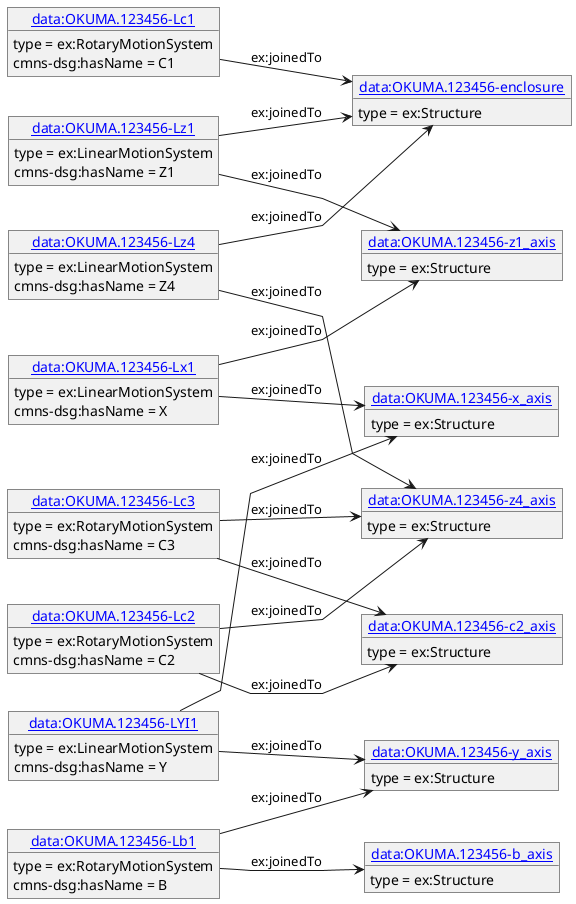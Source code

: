 @startuml
skinparam linetype polyline
left to right direction
object "[[./OKUMA.123456-Lx1.html data:OKUMA.123456-Lx1]]" as o1 {
 type = ex:LinearMotionSystem
 }
object "[[./OKUMA.123456-z1_axis.html data:OKUMA.123456-z1_axis]]" as o2 {
 type = ex:Structure
 }
object "[[./OKUMA.123456-x_axis.html data:OKUMA.123456-x_axis]]" as o3 {
 type = ex:Structure
 }
object "[[./OKUMA.123456-LYI1.html data:OKUMA.123456-LYI1]]" as o4 {
 type = ex:LinearMotionSystem
 }
object "[[./OKUMA.123456-y_axis.html data:OKUMA.123456-y_axis]]" as o5 {
 type = ex:Structure
 }
object "[[./OKUMA.123456-Lz1.html data:OKUMA.123456-Lz1]]" as o6 {
 type = ex:LinearMotionSystem
 }
object "[[./OKUMA.123456-enclosure.html data:OKUMA.123456-enclosure]]" as o7 {
 type = ex:Structure
 }
object "[[./OKUMA.123456-Lb1.html data:OKUMA.123456-Lb1]]" as o8 {
 type = ex:RotaryMotionSystem
 }
object "[[./OKUMA.123456-b_axis.html data:OKUMA.123456-b_axis]]" as o9 {
 type = ex:Structure
 }
object "[[./OKUMA.123456-Lc1.html data:OKUMA.123456-Lc1]]" as o10 {
 type = ex:RotaryMotionSystem
 }
object "[[./OKUMA.123456-Lz4.html data:OKUMA.123456-Lz4]]" as o11 {
 type = ex:LinearMotionSystem
 }
object "[[./OKUMA.123456-z4_axis.html data:OKUMA.123456-z4_axis]]" as o12 {
 type = ex:Structure
 }
object "[[./OKUMA.123456-Lc2.html data:OKUMA.123456-Lc2]]" as o13 {
 type = ex:RotaryMotionSystem
 }
object "[[./OKUMA.123456-c2_axis.html data:OKUMA.123456-c2_axis]]" as o14 {
 type = ex:Structure
 }
object "[[./OKUMA.123456-Lc3.html data:OKUMA.123456-Lc3]]" as o15 {
 type = ex:RotaryMotionSystem
 }
o1 --> o2 : ex:joinedTo
o1 : cmns-dsg:hasName = X
o1 --> o3 : ex:joinedTo
o4 --> o3 : ex:joinedTo
o4 : cmns-dsg:hasName = Y
o4 --> o5 : ex:joinedTo
o6 --> o7 : ex:joinedTo
o6 : cmns-dsg:hasName = Z1
o6 --> o2 : ex:joinedTo
o8 --> o5 : ex:joinedTo
o8 : cmns-dsg:hasName = B
o8 --> o9 : ex:joinedTo
o10 --> o7 : ex:joinedTo
o10 : cmns-dsg:hasName = C1
o11 --> o7 : ex:joinedTo
o11 : cmns-dsg:hasName = Z4
o11 --> o12 : ex:joinedTo
o13 --> o12 : ex:joinedTo
o13 : cmns-dsg:hasName = C2
o13 --> o14 : ex:joinedTo
o15 --> o12 : ex:joinedTo
o15 : cmns-dsg:hasName = C3
o15 --> o14 : ex:joinedTo
@enduml
